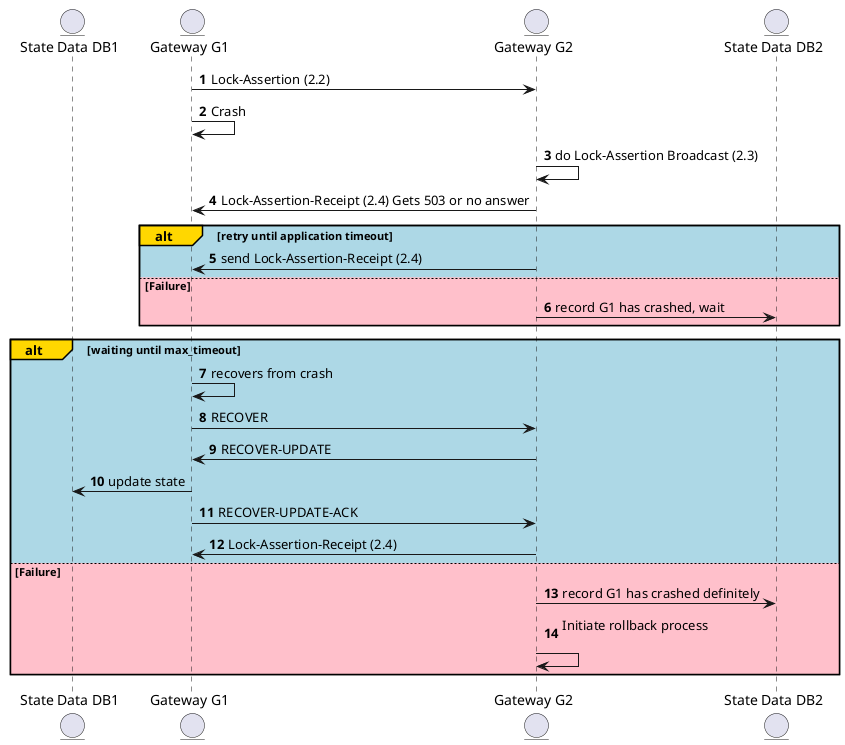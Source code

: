 
@startuml

entity "State Data DB1" as db1
entity "Gateway G1" as sg
entity "Gateway G2" as rg
entity "State Data DB2" as db2

autonumber



sg->rg: Lock-Assertion (2.2)
sg->sg: Crash

rg->rg: do Lock-Assertion Broadcast (2.3)
rg->sg: Lock-Assertion-Receipt (2.4) Gets 503 or no answer

alt#Gold #LightBlue retry until application timeout
    rg -> sg: send Lock-Assertion-Receipt (2.4) 
else #Pink Failure
    rg -> db2: record G1 has crashed, wait
end

alt#Gold #LightBlue waiting until max_timeout
   sg->sg: recovers from crash
    sg->rg: RECOVER 
   rg->sg: RECOVER-UPDATE
   sg->db1: update state
    sg->rg: RECOVER-UPDATE-ACK
    rg->sg: Lock-Assertion-Receipt (2.4) 

else #Pink Failure
    rg -> db2: record G1 has crashed definitely
    rg -> rg: Initiate rollback process\n
end


   

@enduml
